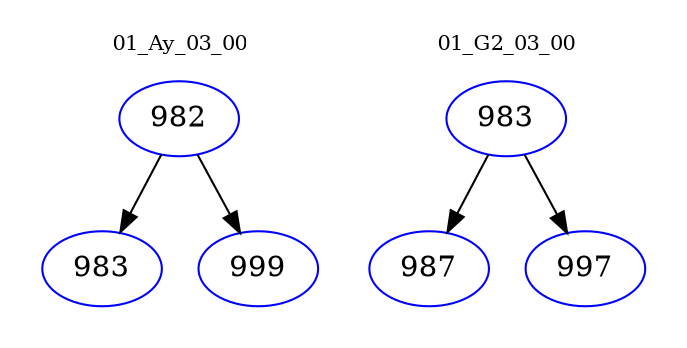 digraph{
subgraph cluster_0 {
color = white
label = "01_Ay_03_00";
fontsize=10;
T0_982 [label="982", color="blue"]
T0_982 -> T0_983 [color="black"]
T0_983 [label="983", color="blue"]
T0_982 -> T0_999 [color="black"]
T0_999 [label="999", color="blue"]
}
subgraph cluster_1 {
color = white
label = "01_G2_03_00";
fontsize=10;
T1_983 [label="983", color="blue"]
T1_983 -> T1_987 [color="black"]
T1_987 [label="987", color="blue"]
T1_983 -> T1_997 [color="black"]
T1_997 [label="997", color="blue"]
}
}
